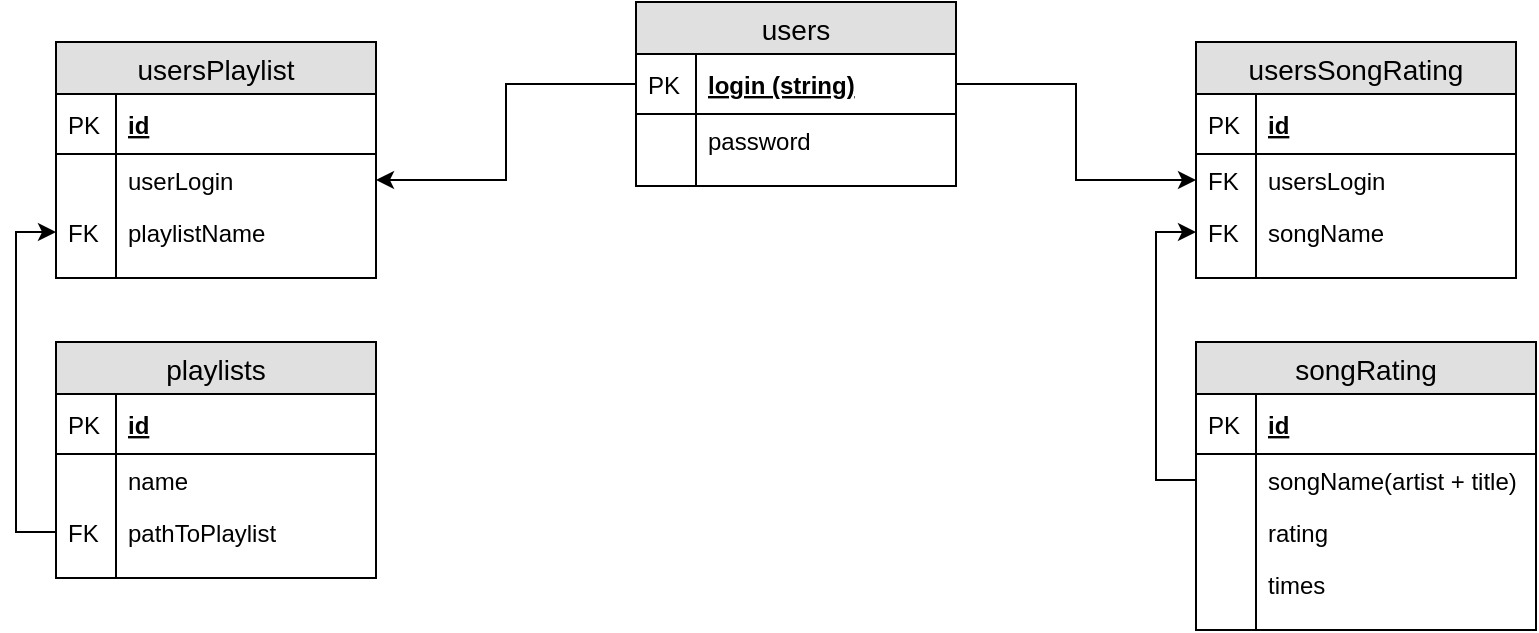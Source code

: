 <mxfile version="12.6.5" type="device"><diagram id="0CDTLrlJJzuwyVEC5cIG" name="Page-1"><mxGraphModel dx="1426" dy="875" grid="1" gridSize="10" guides="1" tooltips="1" connect="1" arrows="1" fold="1" page="1" pageScale="1" pageWidth="827" pageHeight="1169" math="0" shadow="0"><root><mxCell id="0"/><mxCell id="1" parent="0"/><mxCell id="YWo-elrOxlNS4ZsxVg3X-2" value="users" style="swimlane;fontStyle=0;childLayout=stackLayout;horizontal=1;startSize=26;fillColor=#e0e0e0;horizontalStack=0;resizeParent=1;resizeParentMax=0;resizeLast=0;collapsible=1;marginBottom=0;swimlaneFillColor=#ffffff;align=center;fontSize=14;" vertex="1" parent="1"><mxGeometry x="430" y="20" width="160" height="92" as="geometry"/></mxCell><mxCell id="YWo-elrOxlNS4ZsxVg3X-3" value="login (string)" style="shape=partialRectangle;top=0;left=0;right=0;bottom=1;align=left;verticalAlign=middle;fillColor=none;spacingLeft=34;spacingRight=4;overflow=hidden;rotatable=0;points=[[0,0.5],[1,0.5]];portConstraint=eastwest;dropTarget=0;fontStyle=5;fontSize=12;" vertex="1" parent="YWo-elrOxlNS4ZsxVg3X-2"><mxGeometry y="26" width="160" height="30" as="geometry"/></mxCell><mxCell id="YWo-elrOxlNS4ZsxVg3X-4" value="PK" style="shape=partialRectangle;top=0;left=0;bottom=0;fillColor=none;align=left;verticalAlign=middle;spacingLeft=4;spacingRight=4;overflow=hidden;rotatable=0;points=[];portConstraint=eastwest;part=1;fontSize=12;" vertex="1" connectable="0" parent="YWo-elrOxlNS4ZsxVg3X-3"><mxGeometry width="30" height="30" as="geometry"/></mxCell><mxCell id="YWo-elrOxlNS4ZsxVg3X-5" value="password" style="shape=partialRectangle;top=0;left=0;right=0;bottom=0;align=left;verticalAlign=top;fillColor=none;spacingLeft=34;spacingRight=4;overflow=hidden;rotatable=0;points=[[0,0.5],[1,0.5]];portConstraint=eastwest;dropTarget=0;fontSize=12;" vertex="1" parent="YWo-elrOxlNS4ZsxVg3X-2"><mxGeometry y="56" width="160" height="26" as="geometry"/></mxCell><mxCell id="YWo-elrOxlNS4ZsxVg3X-6" value="" style="shape=partialRectangle;top=0;left=0;bottom=0;fillColor=none;align=left;verticalAlign=top;spacingLeft=4;spacingRight=4;overflow=hidden;rotatable=0;points=[];portConstraint=eastwest;part=1;fontSize=12;" vertex="1" connectable="0" parent="YWo-elrOxlNS4ZsxVg3X-5"><mxGeometry width="30" height="26" as="geometry"/></mxCell><mxCell id="YWo-elrOxlNS4ZsxVg3X-11" value="" style="shape=partialRectangle;top=0;left=0;right=0;bottom=0;align=left;verticalAlign=top;fillColor=none;spacingLeft=34;spacingRight=4;overflow=hidden;rotatable=0;points=[[0,0.5],[1,0.5]];portConstraint=eastwest;dropTarget=0;fontSize=12;" vertex="1" parent="YWo-elrOxlNS4ZsxVg3X-2"><mxGeometry y="82" width="160" height="10" as="geometry"/></mxCell><mxCell id="YWo-elrOxlNS4ZsxVg3X-12" value="" style="shape=partialRectangle;top=0;left=0;bottom=0;fillColor=none;align=left;verticalAlign=top;spacingLeft=4;spacingRight=4;overflow=hidden;rotatable=0;points=[];portConstraint=eastwest;part=1;fontSize=12;" vertex="1" connectable="0" parent="YWo-elrOxlNS4ZsxVg3X-11"><mxGeometry width="30" height="10" as="geometry"/></mxCell><mxCell id="YWo-elrOxlNS4ZsxVg3X-13" value="playlists" style="swimlane;fontStyle=0;childLayout=stackLayout;horizontal=1;startSize=26;fillColor=#e0e0e0;horizontalStack=0;resizeParent=1;resizeParentMax=0;resizeLast=0;collapsible=1;marginBottom=0;swimlaneFillColor=#ffffff;align=center;fontSize=14;" vertex="1" parent="1"><mxGeometry x="140" y="190" width="160" height="118" as="geometry"/></mxCell><mxCell id="YWo-elrOxlNS4ZsxVg3X-14" value="id" style="shape=partialRectangle;top=0;left=0;right=0;bottom=1;align=left;verticalAlign=middle;fillColor=none;spacingLeft=34;spacingRight=4;overflow=hidden;rotatable=0;points=[[0,0.5],[1,0.5]];portConstraint=eastwest;dropTarget=0;fontStyle=5;fontSize=12;" vertex="1" parent="YWo-elrOxlNS4ZsxVg3X-13"><mxGeometry y="26" width="160" height="30" as="geometry"/></mxCell><mxCell id="YWo-elrOxlNS4ZsxVg3X-15" value="PK" style="shape=partialRectangle;top=0;left=0;bottom=0;fillColor=none;align=left;verticalAlign=middle;spacingLeft=4;spacingRight=4;overflow=hidden;rotatable=0;points=[];portConstraint=eastwest;part=1;fontSize=12;" vertex="1" connectable="0" parent="YWo-elrOxlNS4ZsxVg3X-14"><mxGeometry width="30" height="30" as="geometry"/></mxCell><mxCell id="YWo-elrOxlNS4ZsxVg3X-16" value="name" style="shape=partialRectangle;top=0;left=0;right=0;bottom=0;align=left;verticalAlign=top;fillColor=none;spacingLeft=34;spacingRight=4;overflow=hidden;rotatable=0;points=[[0,0.5],[1,0.5]];portConstraint=eastwest;dropTarget=0;fontSize=12;" vertex="1" parent="YWo-elrOxlNS4ZsxVg3X-13"><mxGeometry y="56" width="160" height="26" as="geometry"/></mxCell><mxCell id="YWo-elrOxlNS4ZsxVg3X-17" value="" style="shape=partialRectangle;top=0;left=0;bottom=0;fillColor=none;align=left;verticalAlign=top;spacingLeft=4;spacingRight=4;overflow=hidden;rotatable=0;points=[];portConstraint=eastwest;part=1;fontSize=12;" vertex="1" connectable="0" parent="YWo-elrOxlNS4ZsxVg3X-16"><mxGeometry width="30" height="26" as="geometry"/></mxCell><mxCell id="YWo-elrOxlNS4ZsxVg3X-20" value="pathToPlaylist" style="shape=partialRectangle;top=0;left=0;right=0;bottom=0;align=left;verticalAlign=top;fillColor=none;spacingLeft=34;spacingRight=4;overflow=hidden;rotatable=0;points=[[0,0.5],[1,0.5]];portConstraint=eastwest;dropTarget=0;fontSize=12;" vertex="1" parent="YWo-elrOxlNS4ZsxVg3X-13"><mxGeometry y="82" width="160" height="26" as="geometry"/></mxCell><mxCell id="YWo-elrOxlNS4ZsxVg3X-21" value="FK" style="shape=partialRectangle;top=0;left=0;bottom=0;fillColor=none;align=left;verticalAlign=top;spacingLeft=4;spacingRight=4;overflow=hidden;rotatable=0;points=[];portConstraint=eastwest;part=1;fontSize=12;" vertex="1" connectable="0" parent="YWo-elrOxlNS4ZsxVg3X-20"><mxGeometry width="30" height="26" as="geometry"/></mxCell><mxCell id="YWo-elrOxlNS4ZsxVg3X-22" value="" style="shape=partialRectangle;top=0;left=0;right=0;bottom=0;align=left;verticalAlign=top;fillColor=none;spacingLeft=34;spacingRight=4;overflow=hidden;rotatable=0;points=[[0,0.5],[1,0.5]];portConstraint=eastwest;dropTarget=0;fontSize=12;" vertex="1" parent="YWo-elrOxlNS4ZsxVg3X-13"><mxGeometry y="108" width="160" height="10" as="geometry"/></mxCell><mxCell id="YWo-elrOxlNS4ZsxVg3X-23" value="" style="shape=partialRectangle;top=0;left=0;bottom=0;fillColor=none;align=left;verticalAlign=top;spacingLeft=4;spacingRight=4;overflow=hidden;rotatable=0;points=[];portConstraint=eastwest;part=1;fontSize=12;" vertex="1" connectable="0" parent="YWo-elrOxlNS4ZsxVg3X-22"><mxGeometry width="30" height="10" as="geometry"/></mxCell><mxCell id="YWo-elrOxlNS4ZsxVg3X-24" value="usersPlaylist" style="swimlane;fontStyle=0;childLayout=stackLayout;horizontal=1;startSize=26;fillColor=#e0e0e0;horizontalStack=0;resizeParent=1;resizeParentMax=0;resizeLast=0;collapsible=1;marginBottom=0;swimlaneFillColor=#ffffff;align=center;fontSize=14;" vertex="1" parent="1"><mxGeometry x="140" y="40" width="160" height="118" as="geometry"/></mxCell><mxCell id="YWo-elrOxlNS4ZsxVg3X-25" value="id" style="shape=partialRectangle;top=0;left=0;right=0;bottom=1;align=left;verticalAlign=middle;fillColor=none;spacingLeft=34;spacingRight=4;overflow=hidden;rotatable=0;points=[[0,0.5],[1,0.5]];portConstraint=eastwest;dropTarget=0;fontStyle=5;fontSize=12;" vertex="1" parent="YWo-elrOxlNS4ZsxVg3X-24"><mxGeometry y="26" width="160" height="30" as="geometry"/></mxCell><mxCell id="YWo-elrOxlNS4ZsxVg3X-26" value="PK" style="shape=partialRectangle;top=0;left=0;bottom=0;fillColor=none;align=left;verticalAlign=middle;spacingLeft=4;spacingRight=4;overflow=hidden;rotatable=0;points=[];portConstraint=eastwest;part=1;fontSize=12;" vertex="1" connectable="0" parent="YWo-elrOxlNS4ZsxVg3X-25"><mxGeometry width="30" height="30" as="geometry"/></mxCell><mxCell id="YWo-elrOxlNS4ZsxVg3X-29" value="userLogin" style="shape=partialRectangle;top=0;left=0;right=0;bottom=0;align=left;verticalAlign=top;fillColor=none;spacingLeft=34;spacingRight=4;overflow=hidden;rotatable=0;points=[[0,0.5],[1,0.5]];portConstraint=eastwest;dropTarget=0;fontSize=12;" vertex="1" parent="YWo-elrOxlNS4ZsxVg3X-24"><mxGeometry y="56" width="160" height="26" as="geometry"/></mxCell><mxCell id="YWo-elrOxlNS4ZsxVg3X-30" value="" style="shape=partialRectangle;top=0;left=0;bottom=0;fillColor=none;align=left;verticalAlign=top;spacingLeft=4;spacingRight=4;overflow=hidden;rotatable=0;points=[];portConstraint=eastwest;part=1;fontSize=12;" vertex="1" connectable="0" parent="YWo-elrOxlNS4ZsxVg3X-29"><mxGeometry width="30" height="26" as="geometry"/></mxCell><mxCell id="YWo-elrOxlNS4ZsxVg3X-31" value="playlistName" style="shape=partialRectangle;top=0;left=0;right=0;bottom=0;align=left;verticalAlign=top;fillColor=none;spacingLeft=34;spacingRight=4;overflow=hidden;rotatable=0;points=[[0,0.5],[1,0.5]];portConstraint=eastwest;dropTarget=0;fontSize=12;" vertex="1" parent="YWo-elrOxlNS4ZsxVg3X-24"><mxGeometry y="82" width="160" height="26" as="geometry"/></mxCell><mxCell id="YWo-elrOxlNS4ZsxVg3X-32" value="FK" style="shape=partialRectangle;top=0;left=0;bottom=0;fillColor=none;align=left;verticalAlign=top;spacingLeft=4;spacingRight=4;overflow=hidden;rotatable=0;points=[];portConstraint=eastwest;part=1;fontSize=12;" vertex="1" connectable="0" parent="YWo-elrOxlNS4ZsxVg3X-31"><mxGeometry width="30" height="26" as="geometry"/></mxCell><mxCell id="YWo-elrOxlNS4ZsxVg3X-33" value="" style="shape=partialRectangle;top=0;left=0;right=0;bottom=0;align=left;verticalAlign=top;fillColor=none;spacingLeft=34;spacingRight=4;overflow=hidden;rotatable=0;points=[[0,0.5],[1,0.5]];portConstraint=eastwest;dropTarget=0;fontSize=12;" vertex="1" parent="YWo-elrOxlNS4ZsxVg3X-24"><mxGeometry y="108" width="160" height="10" as="geometry"/></mxCell><mxCell id="YWo-elrOxlNS4ZsxVg3X-34" value="" style="shape=partialRectangle;top=0;left=0;bottom=0;fillColor=none;align=left;verticalAlign=top;spacingLeft=4;spacingRight=4;overflow=hidden;rotatable=0;points=[];portConstraint=eastwest;part=1;fontSize=12;" vertex="1" connectable="0" parent="YWo-elrOxlNS4ZsxVg3X-33"><mxGeometry width="30" height="10" as="geometry"/></mxCell><mxCell id="YWo-elrOxlNS4ZsxVg3X-37" style="edgeStyle=orthogonalEdgeStyle;rounded=0;orthogonalLoop=1;jettySize=auto;html=1;entryX=0;entryY=0.5;entryDx=0;entryDy=0;" edge="1" parent="1" source="YWo-elrOxlNS4ZsxVg3X-20" target="YWo-elrOxlNS4ZsxVg3X-31"><mxGeometry relative="1" as="geometry"/></mxCell><mxCell id="YWo-elrOxlNS4ZsxVg3X-38" style="edgeStyle=orthogonalEdgeStyle;rounded=0;orthogonalLoop=1;jettySize=auto;html=1;entryX=1;entryY=0.5;entryDx=0;entryDy=0;" edge="1" parent="1" source="YWo-elrOxlNS4ZsxVg3X-3" target="YWo-elrOxlNS4ZsxVg3X-29"><mxGeometry relative="1" as="geometry"/></mxCell><mxCell id="YWo-elrOxlNS4ZsxVg3X-39" value="songRating" style="swimlane;fontStyle=0;childLayout=stackLayout;horizontal=1;startSize=26;fillColor=#e0e0e0;horizontalStack=0;resizeParent=1;resizeParentMax=0;resizeLast=0;collapsible=1;marginBottom=0;swimlaneFillColor=#ffffff;align=center;fontSize=14;" vertex="1" parent="1"><mxGeometry x="710" y="190" width="170" height="144" as="geometry"/></mxCell><mxCell id="YWo-elrOxlNS4ZsxVg3X-40" value="id" style="shape=partialRectangle;top=0;left=0;right=0;bottom=1;align=left;verticalAlign=middle;fillColor=none;spacingLeft=34;spacingRight=4;overflow=hidden;rotatable=0;points=[[0,0.5],[1,0.5]];portConstraint=eastwest;dropTarget=0;fontStyle=5;fontSize=12;" vertex="1" parent="YWo-elrOxlNS4ZsxVg3X-39"><mxGeometry y="26" width="170" height="30" as="geometry"/></mxCell><mxCell id="YWo-elrOxlNS4ZsxVg3X-41" value="PK" style="shape=partialRectangle;top=0;left=0;bottom=0;fillColor=none;align=left;verticalAlign=middle;spacingLeft=4;spacingRight=4;overflow=hidden;rotatable=0;points=[];portConstraint=eastwest;part=1;fontSize=12;" vertex="1" connectable="0" parent="YWo-elrOxlNS4ZsxVg3X-40"><mxGeometry width="30" height="30" as="geometry"/></mxCell><mxCell id="YWo-elrOxlNS4ZsxVg3X-44" value="songName(artist + title)" style="shape=partialRectangle;top=0;left=0;right=0;bottom=0;align=left;verticalAlign=top;fillColor=none;spacingLeft=34;spacingRight=4;overflow=hidden;rotatable=0;points=[[0,0.5],[1,0.5]];portConstraint=eastwest;dropTarget=0;fontSize=12;" vertex="1" parent="YWo-elrOxlNS4ZsxVg3X-39"><mxGeometry y="56" width="170" height="26" as="geometry"/></mxCell><mxCell id="YWo-elrOxlNS4ZsxVg3X-45" value="" style="shape=partialRectangle;top=0;left=0;bottom=0;fillColor=none;align=left;verticalAlign=top;spacingLeft=4;spacingRight=4;overflow=hidden;rotatable=0;points=[];portConstraint=eastwest;part=1;fontSize=12;" vertex="1" connectable="0" parent="YWo-elrOxlNS4ZsxVg3X-44"><mxGeometry width="30" height="26" as="geometry"/></mxCell><mxCell id="YWo-elrOxlNS4ZsxVg3X-46" value="rating" style="shape=partialRectangle;top=0;left=0;right=0;bottom=0;align=left;verticalAlign=top;fillColor=none;spacingLeft=34;spacingRight=4;overflow=hidden;rotatable=0;points=[[0,0.5],[1,0.5]];portConstraint=eastwest;dropTarget=0;fontSize=12;" vertex="1" parent="YWo-elrOxlNS4ZsxVg3X-39"><mxGeometry y="82" width="170" height="26" as="geometry"/></mxCell><mxCell id="YWo-elrOxlNS4ZsxVg3X-47" value="" style="shape=partialRectangle;top=0;left=0;bottom=0;fillColor=none;align=left;verticalAlign=top;spacingLeft=4;spacingRight=4;overflow=hidden;rotatable=0;points=[];portConstraint=eastwest;part=1;fontSize=12;" vertex="1" connectable="0" parent="YWo-elrOxlNS4ZsxVg3X-46"><mxGeometry width="30" height="26" as="geometry"/></mxCell><mxCell id="YWo-elrOxlNS4ZsxVg3X-63" value="times" style="shape=partialRectangle;top=0;left=0;right=0;bottom=0;align=left;verticalAlign=top;fillColor=none;spacingLeft=34;spacingRight=4;overflow=hidden;rotatable=0;points=[[0,0.5],[1,0.5]];portConstraint=eastwest;dropTarget=0;fontSize=12;" vertex="1" parent="YWo-elrOxlNS4ZsxVg3X-39"><mxGeometry y="108" width="170" height="26" as="geometry"/></mxCell><mxCell id="YWo-elrOxlNS4ZsxVg3X-64" value="" style="shape=partialRectangle;top=0;left=0;bottom=0;fillColor=none;align=left;verticalAlign=top;spacingLeft=4;spacingRight=4;overflow=hidden;rotatable=0;points=[];portConstraint=eastwest;part=1;fontSize=12;" vertex="1" connectable="0" parent="YWo-elrOxlNS4ZsxVg3X-63"><mxGeometry width="30" height="26" as="geometry"/></mxCell><mxCell id="YWo-elrOxlNS4ZsxVg3X-48" value="" style="shape=partialRectangle;top=0;left=0;right=0;bottom=0;align=left;verticalAlign=top;fillColor=none;spacingLeft=34;spacingRight=4;overflow=hidden;rotatable=0;points=[[0,0.5],[1,0.5]];portConstraint=eastwest;dropTarget=0;fontSize=12;" vertex="1" parent="YWo-elrOxlNS4ZsxVg3X-39"><mxGeometry y="134" width="170" height="10" as="geometry"/></mxCell><mxCell id="YWo-elrOxlNS4ZsxVg3X-49" value="" style="shape=partialRectangle;top=0;left=0;bottom=0;fillColor=none;align=left;verticalAlign=top;spacingLeft=4;spacingRight=4;overflow=hidden;rotatable=0;points=[];portConstraint=eastwest;part=1;fontSize=12;" vertex="1" connectable="0" parent="YWo-elrOxlNS4ZsxVg3X-48"><mxGeometry width="30" height="10" as="geometry"/></mxCell><mxCell id="YWo-elrOxlNS4ZsxVg3X-50" value="usersSongRating" style="swimlane;fontStyle=0;childLayout=stackLayout;horizontal=1;startSize=26;fillColor=#e0e0e0;horizontalStack=0;resizeParent=1;resizeParentMax=0;resizeLast=0;collapsible=1;marginBottom=0;swimlaneFillColor=#ffffff;align=center;fontSize=14;" vertex="1" parent="1"><mxGeometry x="710" y="40" width="160" height="118" as="geometry"/></mxCell><mxCell id="YWo-elrOxlNS4ZsxVg3X-51" value="id" style="shape=partialRectangle;top=0;left=0;right=0;bottom=1;align=left;verticalAlign=middle;fillColor=none;spacingLeft=34;spacingRight=4;overflow=hidden;rotatable=0;points=[[0,0.5],[1,0.5]];portConstraint=eastwest;dropTarget=0;fontStyle=5;fontSize=12;" vertex="1" parent="YWo-elrOxlNS4ZsxVg3X-50"><mxGeometry y="26" width="160" height="30" as="geometry"/></mxCell><mxCell id="YWo-elrOxlNS4ZsxVg3X-52" value="PK" style="shape=partialRectangle;top=0;left=0;bottom=0;fillColor=none;align=left;verticalAlign=middle;spacingLeft=4;spacingRight=4;overflow=hidden;rotatable=0;points=[];portConstraint=eastwest;part=1;fontSize=12;" vertex="1" connectable="0" parent="YWo-elrOxlNS4ZsxVg3X-51"><mxGeometry width="30" height="30" as="geometry"/></mxCell><mxCell id="YWo-elrOxlNS4ZsxVg3X-53" value="usersLogin" style="shape=partialRectangle;top=0;left=0;right=0;bottom=0;align=left;verticalAlign=top;fillColor=none;spacingLeft=34;spacingRight=4;overflow=hidden;rotatable=0;points=[[0,0.5],[1,0.5]];portConstraint=eastwest;dropTarget=0;fontSize=12;" vertex="1" parent="YWo-elrOxlNS4ZsxVg3X-50"><mxGeometry y="56" width="160" height="26" as="geometry"/></mxCell><mxCell id="YWo-elrOxlNS4ZsxVg3X-54" value="FK" style="shape=partialRectangle;top=0;left=0;bottom=0;fillColor=none;align=left;verticalAlign=top;spacingLeft=4;spacingRight=4;overflow=hidden;rotatable=0;points=[];portConstraint=eastwest;part=1;fontSize=12;" vertex="1" connectable="0" parent="YWo-elrOxlNS4ZsxVg3X-53"><mxGeometry width="30" height="26" as="geometry"/></mxCell><mxCell id="YWo-elrOxlNS4ZsxVg3X-55" value="songName" style="shape=partialRectangle;top=0;left=0;right=0;bottom=0;align=left;verticalAlign=top;fillColor=none;spacingLeft=34;spacingRight=4;overflow=hidden;rotatable=0;points=[[0,0.5],[1,0.5]];portConstraint=eastwest;dropTarget=0;fontSize=12;" vertex="1" parent="YWo-elrOxlNS4ZsxVg3X-50"><mxGeometry y="82" width="160" height="26" as="geometry"/></mxCell><mxCell id="YWo-elrOxlNS4ZsxVg3X-56" value="FK" style="shape=partialRectangle;top=0;left=0;bottom=0;fillColor=none;align=left;verticalAlign=top;spacingLeft=4;spacingRight=4;overflow=hidden;rotatable=0;points=[];portConstraint=eastwest;part=1;fontSize=12;" vertex="1" connectable="0" parent="YWo-elrOxlNS4ZsxVg3X-55"><mxGeometry width="30" height="26" as="geometry"/></mxCell><mxCell id="YWo-elrOxlNS4ZsxVg3X-59" value="" style="shape=partialRectangle;top=0;left=0;right=0;bottom=0;align=left;verticalAlign=top;fillColor=none;spacingLeft=34;spacingRight=4;overflow=hidden;rotatable=0;points=[[0,0.5],[1,0.5]];portConstraint=eastwest;dropTarget=0;fontSize=12;" vertex="1" parent="YWo-elrOxlNS4ZsxVg3X-50"><mxGeometry y="108" width="160" height="10" as="geometry"/></mxCell><mxCell id="YWo-elrOxlNS4ZsxVg3X-60" value="" style="shape=partialRectangle;top=0;left=0;bottom=0;fillColor=none;align=left;verticalAlign=top;spacingLeft=4;spacingRight=4;overflow=hidden;rotatable=0;points=[];portConstraint=eastwest;part=1;fontSize=12;" vertex="1" connectable="0" parent="YWo-elrOxlNS4ZsxVg3X-59"><mxGeometry width="30" height="10" as="geometry"/></mxCell><mxCell id="YWo-elrOxlNS4ZsxVg3X-61" style="edgeStyle=orthogonalEdgeStyle;rounded=0;orthogonalLoop=1;jettySize=auto;html=1;entryX=0;entryY=0.5;entryDx=0;entryDy=0;" edge="1" parent="1" source="YWo-elrOxlNS4ZsxVg3X-3" target="YWo-elrOxlNS4ZsxVg3X-53"><mxGeometry relative="1" as="geometry"/></mxCell><mxCell id="YWo-elrOxlNS4ZsxVg3X-62" style="edgeStyle=orthogonalEdgeStyle;rounded=0;orthogonalLoop=1;jettySize=auto;html=1;entryX=0;entryY=0.5;entryDx=0;entryDy=0;" edge="1" parent="1" source="YWo-elrOxlNS4ZsxVg3X-44" target="YWo-elrOxlNS4ZsxVg3X-55"><mxGeometry relative="1" as="geometry"/></mxCell></root></mxGraphModel></diagram></mxfile>
